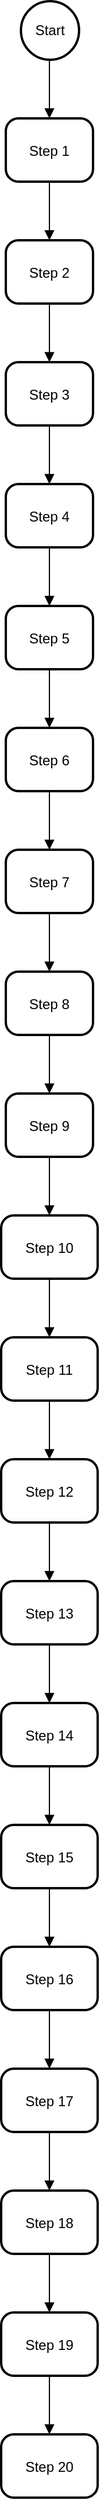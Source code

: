 <mxfile version="26.1.0">
  <diagram name="Page-1" id="9d2vu_8tYY_oXU07V5vK">
    <mxGraphModel>
      <root>
        <mxCell id="0" />
        <mxCell id="1" parent="0" />
        <mxCell id="2" value="Start" style="ellipse;aspect=fixed;strokeWidth=2;whiteSpace=wrap;" vertex="1" parent="1">
          <mxGeometry x="25" y="8" width="50" height="50" as="geometry" />
        </mxCell>
        <mxCell id="3" value="Step 1" style="rounded=1;arcSize=20;strokeWidth=2" vertex="1" parent="1">
          <mxGeometry x="12" y="108" width="75" height="54" as="geometry" />
        </mxCell>
        <mxCell id="4" value="Step 2" style="rounded=1;arcSize=20;strokeWidth=2" vertex="1" parent="1">
          <mxGeometry x="12" y="212" width="75" height="54" as="geometry" />
        </mxCell>
        <mxCell id="5" value="Step 3" style="rounded=1;arcSize=20;strokeWidth=2" vertex="1" parent="1">
          <mxGeometry x="12" y="316" width="75" height="54" as="geometry" />
        </mxCell>
        <mxCell id="6" value="Step 4" style="rounded=1;arcSize=20;strokeWidth=2" vertex="1" parent="1">
          <mxGeometry x="12" y="420" width="75" height="54" as="geometry" />
        </mxCell>
        <mxCell id="7" value="Step 5" style="rounded=1;arcSize=20;strokeWidth=2" vertex="1" parent="1">
          <mxGeometry x="12" y="524" width="75" height="54" as="geometry" />
        </mxCell>
        <mxCell id="8" value="Step 6" style="rounded=1;arcSize=20;strokeWidth=2" vertex="1" parent="1">
          <mxGeometry x="12" y="628" width="75" height="54" as="geometry" />
        </mxCell>
        <mxCell id="9" value="Step 7" style="rounded=1;arcSize=20;strokeWidth=2" vertex="1" parent="1">
          <mxGeometry x="12" y="732" width="75" height="54" as="geometry" />
        </mxCell>
        <mxCell id="10" value="Step 8" style="rounded=1;arcSize=20;strokeWidth=2" vertex="1" parent="1">
          <mxGeometry x="12" y="836" width="75" height="54" as="geometry" />
        </mxCell>
        <mxCell id="11" value="Step 9" style="rounded=1;arcSize=20;strokeWidth=2" vertex="1" parent="1">
          <mxGeometry x="12" y="940" width="75" height="54" as="geometry" />
        </mxCell>
        <mxCell id="12" value="Step 10" style="rounded=1;arcSize=20;strokeWidth=2" vertex="1" parent="1">
          <mxGeometry x="8" y="1044" width="83" height="54" as="geometry" />
        </mxCell>
        <mxCell id="13" value="Step 11" style="rounded=1;arcSize=20;strokeWidth=2" vertex="1" parent="1">
          <mxGeometry x="8" y="1148" width="83" height="54" as="geometry" />
        </mxCell>
        <mxCell id="14" value="Step 12" style="rounded=1;arcSize=20;strokeWidth=2" vertex="1" parent="1">
          <mxGeometry x="8" y="1252" width="83" height="54" as="geometry" />
        </mxCell>
        <mxCell id="15" value="Step 13" style="rounded=1;arcSize=20;strokeWidth=2" vertex="1" parent="1">
          <mxGeometry x="8" y="1356" width="83" height="54" as="geometry" />
        </mxCell>
        <mxCell id="16" value="Step 14" style="rounded=1;arcSize=20;strokeWidth=2" vertex="1" parent="1">
          <mxGeometry x="8" y="1460" width="83" height="54" as="geometry" />
        </mxCell>
        <mxCell id="17" value="Step 15" style="rounded=1;arcSize=20;strokeWidth=2" vertex="1" parent="1">
          <mxGeometry x="8" y="1564" width="83" height="54" as="geometry" />
        </mxCell>
        <mxCell id="18" value="Step 16" style="rounded=1;arcSize=20;strokeWidth=2" vertex="1" parent="1">
          <mxGeometry x="8" y="1668" width="83" height="54" as="geometry" />
        </mxCell>
        <mxCell id="19" value="Step 17" style="rounded=1;arcSize=20;strokeWidth=2" vertex="1" parent="1">
          <mxGeometry x="8" y="1772" width="83" height="54" as="geometry" />
        </mxCell>
        <mxCell id="20" value="Step 18" style="rounded=1;arcSize=20;strokeWidth=2" vertex="1" parent="1">
          <mxGeometry x="8" y="1876" width="83" height="54" as="geometry" />
        </mxCell>
        <mxCell id="21" value="Step 19" style="rounded=1;arcSize=20;strokeWidth=2" vertex="1" parent="1">
          <mxGeometry x="8" y="1980" width="83" height="54" as="geometry" />
        </mxCell>
        <mxCell id="22" value="Step 20" style="rounded=1;arcSize=20;strokeWidth=2" vertex="1" parent="1">
          <mxGeometry x="8" y="2084" width="83" height="54" as="geometry" />
        </mxCell>
        <mxCell id="23" value="" style="curved=1;startArrow=none;endArrow=block;exitX=0.49;exitY=1;entryX=0.5;entryY=0;" edge="1" parent="1" source="2" target="3">
          <mxGeometry relative="1" as="geometry">
            <Array as="points" />
          </mxGeometry>
        </mxCell>
        <mxCell id="24" value="" style="curved=1;startArrow=none;endArrow=block;exitX=0.5;exitY=1;entryX=0.5;entryY=0;" edge="1" parent="1" source="3" target="4">
          <mxGeometry relative="1" as="geometry">
            <Array as="points" />
          </mxGeometry>
        </mxCell>
        <mxCell id="25" value="" style="curved=1;startArrow=none;endArrow=block;exitX=0.5;exitY=1;entryX=0.5;entryY=0;" edge="1" parent="1" source="4" target="5">
          <mxGeometry relative="1" as="geometry">
            <Array as="points" />
          </mxGeometry>
        </mxCell>
        <mxCell id="26" value="" style="curved=1;startArrow=none;endArrow=block;exitX=0.5;exitY=1;entryX=0.5;entryY=0;" edge="1" parent="1" source="5" target="6">
          <mxGeometry relative="1" as="geometry">
            <Array as="points" />
          </mxGeometry>
        </mxCell>
        <mxCell id="27" value="" style="curved=1;startArrow=none;endArrow=block;exitX=0.5;exitY=1;entryX=0.5;entryY=0;" edge="1" parent="1" source="6" target="7">
          <mxGeometry relative="1" as="geometry">
            <Array as="points" />
          </mxGeometry>
        </mxCell>
        <mxCell id="28" value="" style="curved=1;startArrow=none;endArrow=block;exitX=0.5;exitY=1;entryX=0.5;entryY=0;" edge="1" parent="1" source="7" target="8">
          <mxGeometry relative="1" as="geometry">
            <Array as="points" />
          </mxGeometry>
        </mxCell>
        <mxCell id="29" value="" style="curved=1;startArrow=none;endArrow=block;exitX=0.5;exitY=1;entryX=0.5;entryY=0;" edge="1" parent="1" source="8" target="9">
          <mxGeometry relative="1" as="geometry">
            <Array as="points" />
          </mxGeometry>
        </mxCell>
        <mxCell id="30" value="" style="curved=1;startArrow=none;endArrow=block;exitX=0.5;exitY=1;entryX=0.5;entryY=0;" edge="1" parent="1" source="9" target="10">
          <mxGeometry relative="1" as="geometry">
            <Array as="points" />
          </mxGeometry>
        </mxCell>
        <mxCell id="31" value="" style="curved=1;startArrow=none;endArrow=block;exitX=0.5;exitY=1;entryX=0.5;entryY=0;" edge="1" parent="1" source="10" target="11">
          <mxGeometry relative="1" as="geometry">
            <Array as="points" />
          </mxGeometry>
        </mxCell>
        <mxCell id="32" value="" style="curved=1;startArrow=none;endArrow=block;exitX=0.5;exitY=1;entryX=0.5;entryY=0;" edge="1" parent="1" source="11" target="12">
          <mxGeometry relative="1" as="geometry">
            <Array as="points" />
          </mxGeometry>
        </mxCell>
        <mxCell id="33" value="" style="curved=1;startArrow=none;endArrow=block;exitX=0.5;exitY=1;entryX=0.5;entryY=0;" edge="1" parent="1" source="12" target="13">
          <mxGeometry relative="1" as="geometry">
            <Array as="points" />
          </mxGeometry>
        </mxCell>
        <mxCell id="34" value="" style="curved=1;startArrow=none;endArrow=block;exitX=0.5;exitY=1;entryX=0.5;entryY=0;" edge="1" parent="1" source="13" target="14">
          <mxGeometry relative="1" as="geometry">
            <Array as="points" />
          </mxGeometry>
        </mxCell>
        <mxCell id="35" value="" style="curved=1;startArrow=none;endArrow=block;exitX=0.5;exitY=1;entryX=0.5;entryY=0;" edge="1" parent="1" source="14" target="15">
          <mxGeometry relative="1" as="geometry">
            <Array as="points" />
          </mxGeometry>
        </mxCell>
        <mxCell id="36" value="" style="curved=1;startArrow=none;endArrow=block;exitX=0.5;exitY=1;entryX=0.5;entryY=0;" edge="1" parent="1" source="15" target="16">
          <mxGeometry relative="1" as="geometry">
            <Array as="points" />
          </mxGeometry>
        </mxCell>
        <mxCell id="37" value="" style="curved=1;startArrow=none;endArrow=block;exitX=0.5;exitY=1;entryX=0.5;entryY=0;" edge="1" parent="1" source="16" target="17">
          <mxGeometry relative="1" as="geometry">
            <Array as="points" />
          </mxGeometry>
        </mxCell>
        <mxCell id="38" value="" style="curved=1;startArrow=none;endArrow=block;exitX=0.5;exitY=1;entryX=0.5;entryY=0;" edge="1" parent="1" source="17" target="18">
          <mxGeometry relative="1" as="geometry">
            <Array as="points" />
          </mxGeometry>
        </mxCell>
        <mxCell id="39" value="" style="curved=1;startArrow=none;endArrow=block;exitX=0.5;exitY=1;entryX=0.5;entryY=0;" edge="1" parent="1" source="18" target="19">
          <mxGeometry relative="1" as="geometry">
            <Array as="points" />
          </mxGeometry>
        </mxCell>
        <mxCell id="40" value="" style="curved=1;startArrow=none;endArrow=block;exitX=0.5;exitY=1;entryX=0.5;entryY=0;" edge="1" parent="1" source="19" target="20">
          <mxGeometry relative="1" as="geometry">
            <Array as="points" />
          </mxGeometry>
        </mxCell>
        <mxCell id="41" value="" style="curved=1;startArrow=none;endArrow=block;exitX=0.5;exitY=1;entryX=0.5;entryY=0;" edge="1" parent="1" source="20" target="21">
          <mxGeometry relative="1" as="geometry">
            <Array as="points" />
          </mxGeometry>
        </mxCell>
        <mxCell id="42" value="" style="curved=1;startArrow=none;endArrow=block;exitX=0.5;exitY=1;entryX=0.5;entryY=0;" edge="1" parent="1" source="21" target="22">
          <mxGeometry relative="1" as="geometry">
            <Array as="points" />
          </mxGeometry>
        </mxCell>
      </root>
    </mxGraphModel>
  </diagram>
</mxfile>
